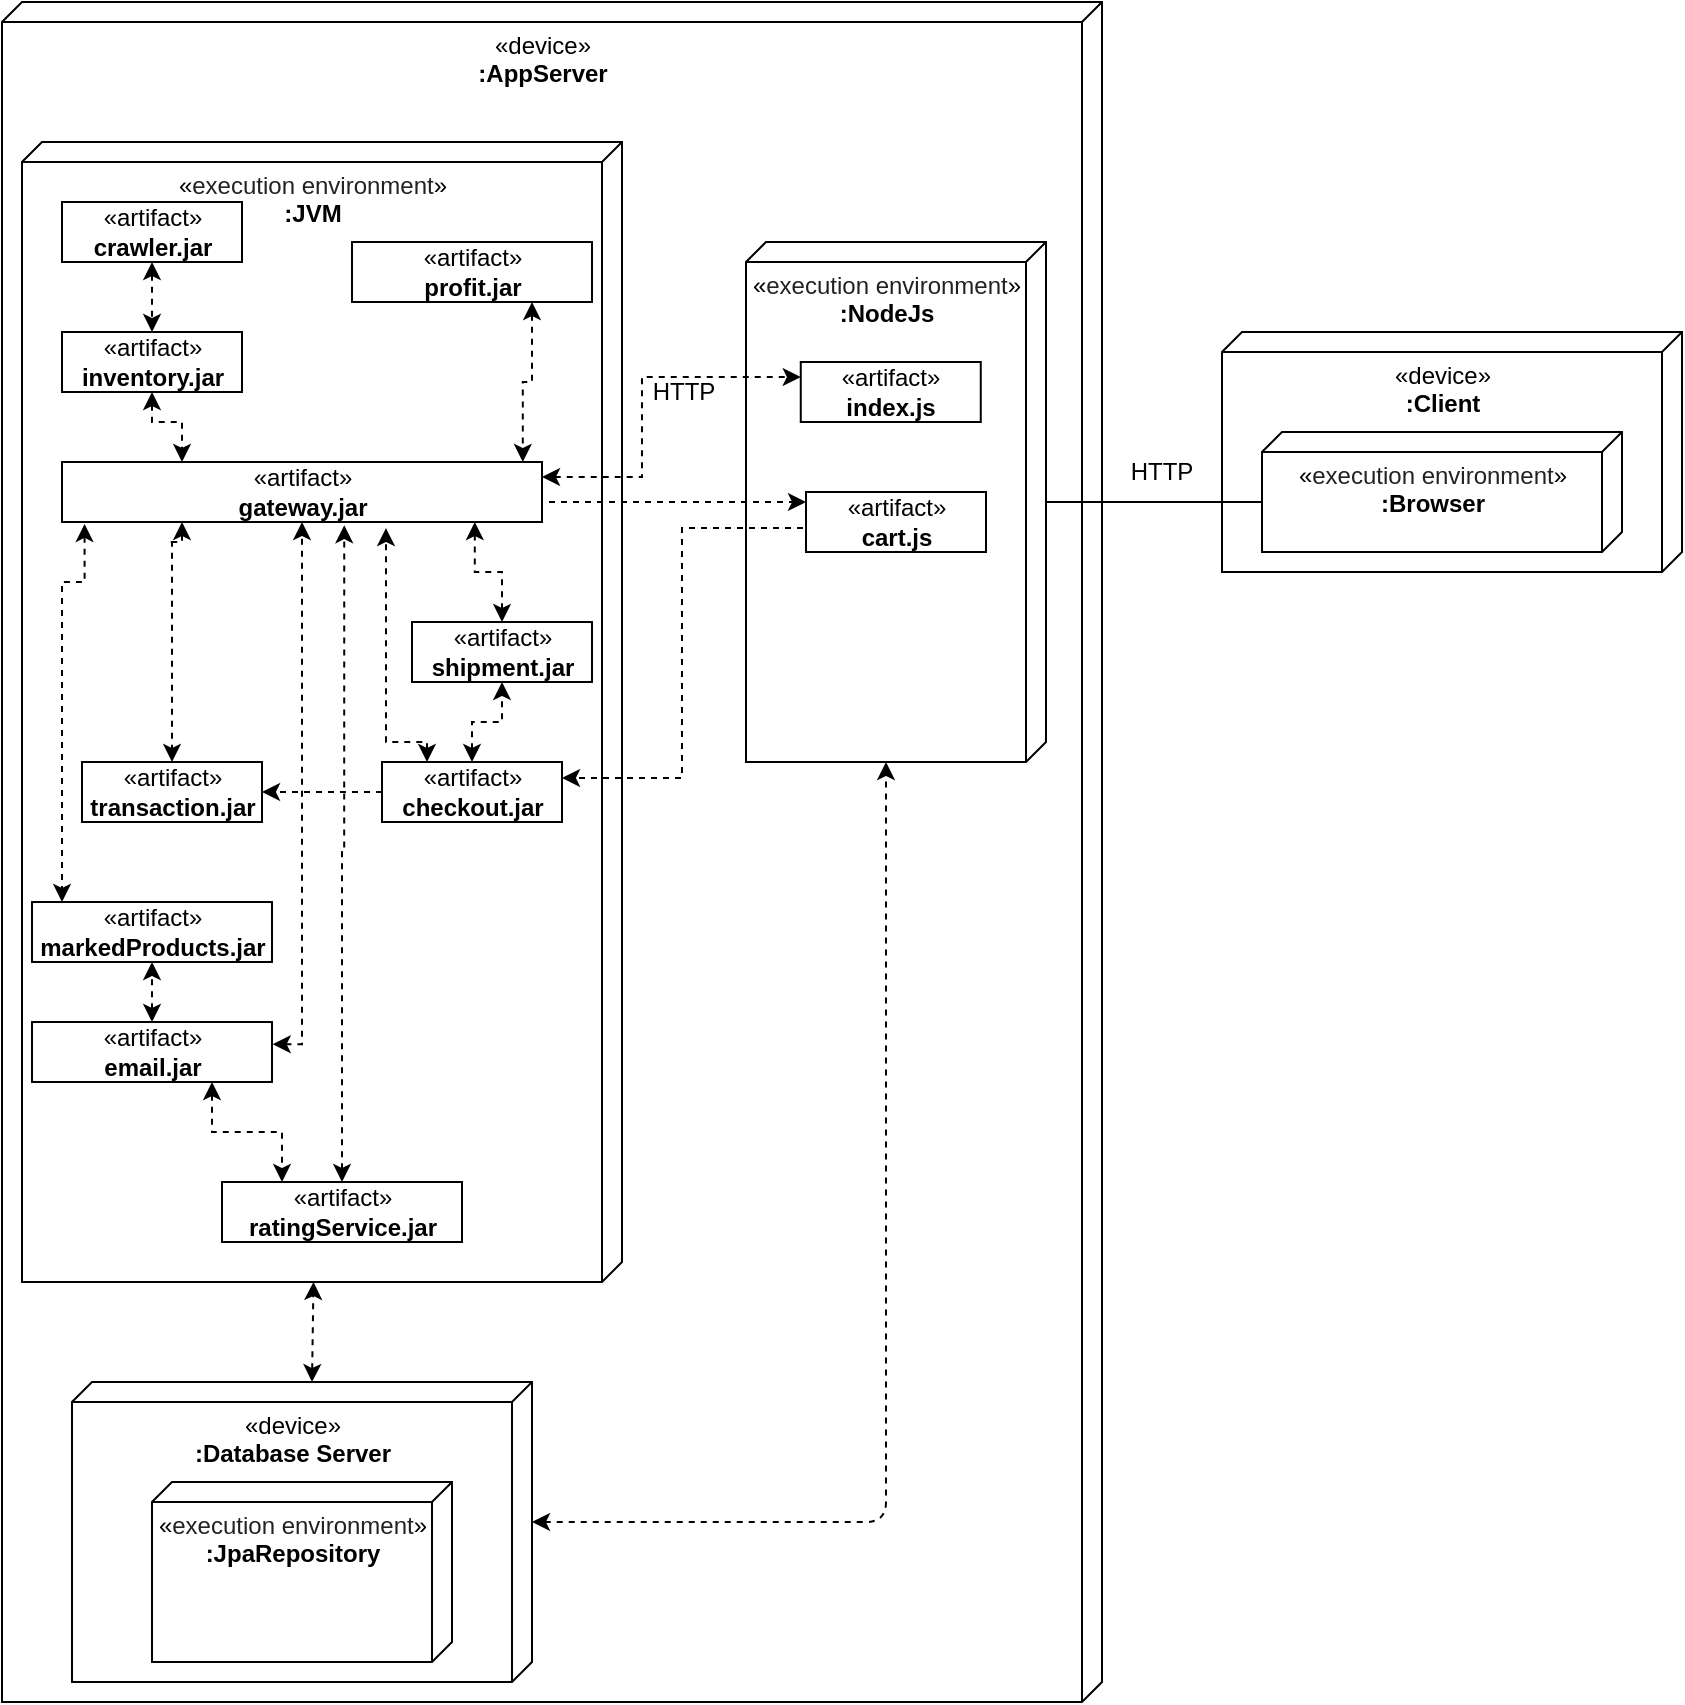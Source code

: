 <mxfile version="14.5.7" type="device"><diagram name="Page-1" id="c4acf3e9-155e-7222-9cf6-157b1a14988f"><mxGraphModel dx="395" dy="212" grid="1" gridSize="10" guides="1" tooltips="1" connect="1" arrows="1" fold="1" page="1" pageScale="1" pageWidth="850" pageHeight="1100" background="#ffffff" math="0" shadow="0"><root><mxCell id="0"/><mxCell id="1" parent="0"/><mxCell id="qsRJ_iCWnWkC-7ONaOTc-11" value="«device»&lt;br&gt;&lt;b&gt;:AppServer&lt;/b&gt;" style="verticalAlign=top;align=center;spacingTop=8;spacingLeft=2;spacingRight=12;shape=cube;size=10;direction=south;fontStyle=0;html=1;" parent="1" vertex="1"><mxGeometry y="230" width="550" height="850" as="geometry"/></mxCell><mxCell id="qsRJ_iCWnWkC-7ONaOTc-19" value="&lt;font style=&quot;font-size: 12px&quot;&gt;«&lt;span style=&quot;box-sizing: inherit ; line-height: inherit ; color: rgb(34 , 34 , 34) ; font-family: &amp;#34;source sans pro&amp;#34; , &amp;#34;arial&amp;#34; , sans-serif ; text-align: left ; background-color: rgb(255 , 255 , 255)&quot;&gt;execution environment&lt;/span&gt;»&lt;br&gt;&lt;/font&gt;&lt;b&gt;:JVM&lt;/b&gt;" style="verticalAlign=top;align=center;spacingTop=8;spacingLeft=2;spacingRight=12;shape=cube;size=10;direction=south;fontStyle=0;html=1;" parent="1" vertex="1"><mxGeometry x="10" y="300" width="300" height="570" as="geometry"/></mxCell><mxCell id="qsRJ_iCWnWkC-7ONaOTc-20" value="&lt;font style=&quot;font-size: 12px&quot;&gt;«&lt;span style=&quot;box-sizing: inherit ; line-height: inherit ; color: rgb(34 , 34 , 34) ; font-family: &amp;#34;source sans pro&amp;#34; , &amp;#34;arial&amp;#34; , sans-serif ; text-align: left ; background-color: rgb(255 , 255 , 255)&quot;&gt;execution environment&lt;/span&gt;»&lt;br&gt;&lt;/font&gt;&lt;b&gt;:NodeJs&lt;/b&gt;" style="verticalAlign=top;align=center;spacingTop=8;spacingLeft=2;spacingRight=12;shape=cube;size=10;direction=south;fontStyle=0;html=1;" parent="1" vertex="1"><mxGeometry x="372" y="350" width="150" height="260" as="geometry"/></mxCell><mxCell id="qsRJ_iCWnWkC-7ONaOTc-21" value="«device»&lt;br&gt;&lt;b&gt;:Client&lt;/b&gt;" style="verticalAlign=top;align=center;spacingTop=8;spacingLeft=2;spacingRight=12;shape=cube;size=10;direction=south;fontStyle=0;html=1;" parent="1" vertex="1"><mxGeometry x="610" y="395" width="230" height="120" as="geometry"/></mxCell><mxCell id="qsRJ_iCWnWkC-7ONaOTc-22" value="&lt;font style=&quot;font-size: 12px&quot;&gt;«&lt;span style=&quot;box-sizing: inherit ; line-height: inherit ; color: rgb(34 , 34 , 34) ; font-family: &amp;#34;source sans pro&amp;#34; , &amp;#34;arial&amp;#34; , sans-serif ; text-align: left ; background-color: rgb(255 , 255 , 255)&quot;&gt;execution environment&lt;/span&gt;»&lt;br&gt;&lt;/font&gt;&lt;b&gt;:Browser&lt;/b&gt;" style="verticalAlign=top;align=center;spacingTop=8;spacingLeft=2;spacingRight=12;shape=cube;size=10;direction=south;fontStyle=0;html=1;" parent="1" vertex="1"><mxGeometry x="630" y="445" width="180" height="60" as="geometry"/></mxCell><mxCell id="qsRJ_iCWnWkC-7ONaOTc-29" value="" style="endArrow=none;html=1;entryX=0;entryY=0;entryDx=35;entryDy=180;entryPerimeter=0;" parent="1" source="qsRJ_iCWnWkC-7ONaOTc-20" target="qsRJ_iCWnWkC-7ONaOTc-22" edge="1"><mxGeometry width="50" height="50" relative="1" as="geometry"><mxPoint x="530" y="320" as="sourcePoint"/><mxPoint x="580" y="270" as="targetPoint"/></mxGeometry></mxCell><mxCell id="qsRJ_iCWnWkC-7ONaOTc-30" value="HTTP" style="text;html=1;strokeColor=none;fillColor=none;align=center;verticalAlign=middle;whiteSpace=wrap;rounded=0;shadow=0;comic=0;sketch=0;" parent="1" vertex="1"><mxGeometry x="560" y="455" width="40" height="20" as="geometry"/></mxCell><mxCell id="qsRJ_iCWnWkC-7ONaOTc-18" value="«artifact»&lt;br&gt;&lt;b&gt;index.js&lt;/b&gt;" style="html=1;shadow=0;comic=0;sketch=0;strokeWidth=1;align=center;fillColor=none;" parent="1" vertex="1"><mxGeometry x="399.38" y="410" width="90" height="30" as="geometry"/></mxCell><mxCell id="qsRJ_iCWnWkC-7ONaOTc-37" value="HTTP" style="text;html=1;strokeColor=none;fillColor=none;align=center;verticalAlign=middle;whiteSpace=wrap;rounded=0;shadow=0;comic=0;sketch=0;" parent="1" vertex="1"><mxGeometry x="310" y="415" width="62" height="20" as="geometry"/></mxCell><mxCell id="cI3UCWepsjPoMu7icgjd-15" style="edgeStyle=orthogonalEdgeStyle;rounded=0;orthogonalLoop=1;jettySize=auto;html=1;exitX=0.5;exitY=1;exitDx=0;exitDy=0;entryX=0.25;entryY=0;entryDx=0;entryDy=0;dashed=1;startArrow=classic;startFill=1;endArrow=classic;endFill=1;strokeColor=#000000;" parent="1" source="qsRJ_iCWnWkC-7ONaOTc-39" target="qsRJ_iCWnWkC-7ONaOTc-61" edge="1"><mxGeometry relative="1" as="geometry"><Array as="points"><mxPoint x="75" y="440"/><mxPoint x="90" y="440"/></Array></mxGeometry></mxCell><mxCell id="qsRJ_iCWnWkC-7ONaOTc-39" value="«artifact»&lt;br&gt;&lt;b&gt;inventory.jar&lt;/b&gt;" style="html=1;shadow=0;comic=0;sketch=0;strokeWidth=1;align=center;fillColor=none;" parent="1" vertex="1"><mxGeometry x="30" y="395" width="90" height="30" as="geometry"/></mxCell><mxCell id="qsRJ_iCWnWkC-7ONaOTc-40" value="«artifact»&lt;br&gt;&lt;b&gt;transaction.jar&lt;/b&gt;" style="html=1;shadow=0;comic=0;sketch=0;strokeWidth=1;align=center;fillColor=none;" parent="1" vertex="1"><mxGeometry x="40" y="610" width="90" height="30" as="geometry"/></mxCell><mxCell id="cI3UCWepsjPoMu7icgjd-18" style="edgeStyle=orthogonalEdgeStyle;rounded=0;orthogonalLoop=1;jettySize=auto;html=1;exitX=0.5;exitY=0;exitDx=0;exitDy=0;entryX=0.86;entryY=1;entryDx=0;entryDy=0;entryPerimeter=0;dashed=1;startArrow=classic;startFill=1;endArrow=classic;endFill=1;strokeColor=#000000;" parent="1" source="qsRJ_iCWnWkC-7ONaOTc-41" target="qsRJ_iCWnWkC-7ONaOTc-61" edge="1"><mxGeometry relative="1" as="geometry"/></mxCell><mxCell id="qsRJ_iCWnWkC-7ONaOTc-41" value="«artifact»&lt;br&gt;&lt;b&gt;shipment.jar&lt;/b&gt;" style="html=1;shadow=0;comic=0;sketch=0;strokeWidth=1;align=center;fillColor=none;" parent="1" vertex="1"><mxGeometry x="205" y="540" width="90" height="30" as="geometry"/></mxCell><mxCell id="cI3UCWepsjPoMu7icgjd-11" style="edgeStyle=orthogonalEdgeStyle;rounded=0;orthogonalLoop=1;jettySize=auto;html=1;exitX=0.5;exitY=1;exitDx=0;exitDy=0;entryX=0.5;entryY=0;entryDx=0;entryDy=0;dashed=1;startArrow=classic;startFill=1;strokeColor=#000000;" parent="1" source="qsRJ_iCWnWkC-7ONaOTc-42" target="qsRJ_iCWnWkC-7ONaOTc-39" edge="1"><mxGeometry relative="1" as="geometry"/></mxCell><mxCell id="qsRJ_iCWnWkC-7ONaOTc-42" value="«artifact»&lt;br&gt;&lt;b&gt;crawler.jar&lt;/b&gt;" style="html=1;shadow=0;comic=0;sketch=0;strokeWidth=1;align=center;fillColor=none;" parent="1" vertex="1"><mxGeometry x="30" y="330" width="90" height="30" as="geometry"/></mxCell><mxCell id="cI3UCWepsjPoMu7icgjd-16" style="edgeStyle=orthogonalEdgeStyle;rounded=0;orthogonalLoop=1;jettySize=auto;html=1;exitX=0.75;exitY=1;exitDx=0;exitDy=0;entryX=0.96;entryY=0;entryDx=0;entryDy=0;entryPerimeter=0;dashed=1;startArrow=classic;startFill=1;endArrow=classic;endFill=1;strokeColor=#000000;" parent="1" source="qsRJ_iCWnWkC-7ONaOTc-43" target="qsRJ_iCWnWkC-7ONaOTc-61" edge="1"><mxGeometry relative="1" as="geometry"/></mxCell><mxCell id="qsRJ_iCWnWkC-7ONaOTc-43" value="«artifact»&lt;br&gt;&lt;b&gt;profit.jar&lt;/b&gt;" style="html=1;shadow=0;comic=0;sketch=0;strokeWidth=1;align=center;fillColor=none;" parent="1" vertex="1"><mxGeometry x="175" y="350" width="120" height="30" as="geometry"/></mxCell><mxCell id="qsRJ_iCWnWkC-7ONaOTc-46" value="«artifact»&lt;br&gt;&lt;b&gt;markedProducts.jar&lt;/b&gt;" style="html=1;shadow=0;comic=0;sketch=0;strokeWidth=1;align=center;fillColor=none;" parent="1" vertex="1"><mxGeometry x="15" y="680" width="120" height="30" as="geometry"/></mxCell><mxCell id="cI3UCWepsjPoMu7icgjd-23" style="edgeStyle=orthogonalEdgeStyle;rounded=0;orthogonalLoop=1;jettySize=auto;html=1;exitX=0.5;exitY=0;exitDx=0;exitDy=0;entryX=0.588;entryY=1.054;entryDx=0;entryDy=0;entryPerimeter=0;dashed=1;startArrow=classic;startFill=1;endArrow=classic;endFill=1;strokeColor=#000000;" parent="1" source="qsRJ_iCWnWkC-7ONaOTc-47" target="qsRJ_iCWnWkC-7ONaOTc-61" edge="1"><mxGeometry relative="1" as="geometry"/></mxCell><mxCell id="qsRJ_iCWnWkC-7ONaOTc-47" value="«artifact»&lt;br&gt;&lt;b&gt;ratingService.jar&lt;/b&gt;" style="html=1;shadow=0;comic=0;sketch=0;strokeWidth=1;align=center;fillColor=none;" parent="1" vertex="1"><mxGeometry x="110" y="820" width="120" height="30" as="geometry"/></mxCell><mxCell id="cI3UCWepsjPoMu7icgjd-21" style="edgeStyle=orthogonalEdgeStyle;rounded=0;orthogonalLoop=1;jettySize=auto;html=1;exitX=0.5;exitY=0;exitDx=0;exitDy=0;entryX=0.5;entryY=1;entryDx=0;entryDy=0;dashed=1;startArrow=classic;startFill=1;endArrow=classic;endFill=1;strokeColor=#000000;" parent="1" source="qsRJ_iCWnWkC-7ONaOTc-53" target="qsRJ_iCWnWkC-7ONaOTc-41" edge="1"><mxGeometry relative="1" as="geometry"/></mxCell><mxCell id="cI3UCWepsjPoMu7icgjd-26" style="edgeStyle=orthogonalEdgeStyle;rounded=0;orthogonalLoop=1;jettySize=auto;html=1;exitX=0.25;exitY=0;exitDx=0;exitDy=0;entryX=0.675;entryY=1.102;entryDx=0;entryDy=0;dashed=1;startArrow=classic;startFill=1;endArrow=classic;endFill=1;strokeColor=#000000;entryPerimeter=0;" parent="1" source="qsRJ_iCWnWkC-7ONaOTc-53" target="qsRJ_iCWnWkC-7ONaOTc-61" edge="1"><mxGeometry relative="1" as="geometry"><Array as="points"><mxPoint x="213" y="600"/><mxPoint x="192" y="600"/></Array></mxGeometry></mxCell><mxCell id="qsRJ_iCWnWkC-7ONaOTc-53" value="«artifact»&lt;br&gt;&lt;b&gt;checkout.jar&lt;/b&gt;" style="html=1;shadow=0;comic=0;sketch=0;strokeWidth=1;align=center;fillColor=none;" parent="1" vertex="1"><mxGeometry x="190" y="610" width="90" height="30" as="geometry"/></mxCell><mxCell id="qsRJ_iCWnWkC-7ONaOTc-57" value="" style="html=1;verticalAlign=bottom;labelBackgroundColor=none;endArrow=classic;endFill=1;dashed=1;entryX=1;entryY=0.5;entryDx=0;entryDy=0;exitX=0;exitY=0.5;exitDx=0;exitDy=0;" parent="1" source="qsRJ_iCWnWkC-7ONaOTc-53" target="qsRJ_iCWnWkC-7ONaOTc-40" edge="1"><mxGeometry width="160" relative="1" as="geometry"><mxPoint x="190" y="530" as="sourcePoint"/><mxPoint x="150" y="530" as="targetPoint"/></mxGeometry></mxCell><mxCell id="cI3UCWepsjPoMu7icgjd-19" style="edgeStyle=orthogonalEdgeStyle;rounded=0;orthogonalLoop=1;jettySize=auto;html=1;exitX=0.75;exitY=1;exitDx=0;exitDy=0;entryX=0.25;entryY=0;entryDx=0;entryDy=0;dashed=1;startArrow=classic;startFill=1;endArrow=classic;endFill=1;strokeColor=#000000;" parent="1" source="qsRJ_iCWnWkC-7ONaOTc-60" target="qsRJ_iCWnWkC-7ONaOTc-47" edge="1"><mxGeometry relative="1" as="geometry"/></mxCell><mxCell id="cI3UCWepsjPoMu7icgjd-22" style="edgeStyle=orthogonalEdgeStyle;rounded=0;orthogonalLoop=1;jettySize=auto;html=1;exitX=1.003;exitY=0.371;exitDx=0;exitDy=0;dashed=1;startArrow=classic;startFill=1;endArrow=classic;endFill=1;strokeColor=#000000;exitPerimeter=0;" parent="1" source="qsRJ_iCWnWkC-7ONaOTc-60" target="qsRJ_iCWnWkC-7ONaOTc-61" edge="1"><mxGeometry relative="1" as="geometry"><Array as="points"><mxPoint x="150" y="751"/></Array></mxGeometry></mxCell><mxCell id="cI3UCWepsjPoMu7icgjd-27" style="edgeStyle=orthogonalEdgeStyle;rounded=0;orthogonalLoop=1;jettySize=auto;html=1;exitX=0.5;exitY=0;exitDx=0;exitDy=0;entryX=0.5;entryY=1;entryDx=0;entryDy=0;dashed=1;startArrow=classic;startFill=1;endArrow=classic;endFill=1;strokeColor=#000000;" parent="1" source="qsRJ_iCWnWkC-7ONaOTc-60" target="qsRJ_iCWnWkC-7ONaOTc-46" edge="1"><mxGeometry relative="1" as="geometry"/></mxCell><mxCell id="qsRJ_iCWnWkC-7ONaOTc-60" value="«artifact»&lt;br&gt;&lt;b&gt;email.jar&lt;/b&gt;" style="html=1;shadow=0;comic=0;sketch=0;strokeWidth=1;align=center;fillColor=none;" parent="1" vertex="1"><mxGeometry x="15" y="740" width="120" height="30" as="geometry"/></mxCell><mxCell id="cI3UCWepsjPoMu7icgjd-8" style="edgeStyle=orthogonalEdgeStyle;rounded=0;orthogonalLoop=1;jettySize=auto;html=1;exitX=1;exitY=0.25;exitDx=0;exitDy=0;dashed=1;strokeColor=#000000;startArrow=classic;startFill=1;entryX=0;entryY=0.25;entryDx=0;entryDy=0;" parent="1" source="qsRJ_iCWnWkC-7ONaOTc-61" target="qsRJ_iCWnWkC-7ONaOTc-18" edge="1"><mxGeometry relative="1" as="geometry"><mxPoint x="370" y="418" as="targetPoint"/><Array as="points"><mxPoint x="320" y="468"/><mxPoint x="320" y="418"/></Array></mxGeometry></mxCell><mxCell id="cI3UCWepsjPoMu7icgjd-13" style="edgeStyle=orthogonalEdgeStyle;rounded=0;orthogonalLoop=1;jettySize=auto;html=1;exitX=1;exitY=0.75;exitDx=0;exitDy=0;dashed=1;startArrow=none;startFill=0;endArrow=classic;endFill=1;strokeColor=#000000;" parent="1" source="qsRJ_iCWnWkC-7ONaOTc-61" target="cI3UCWepsjPoMu7icgjd-2" edge="1"><mxGeometry relative="1" as="geometry"><Array as="points"><mxPoint x="270" y="480"/></Array></mxGeometry></mxCell><mxCell id="cI3UCWepsjPoMu7icgjd-14" style="edgeStyle=orthogonalEdgeStyle;rounded=0;orthogonalLoop=1;jettySize=auto;html=1;dashed=1;startArrow=classic;startFill=1;endArrow=classic;endFill=1;strokeColor=#000000;exitX=0.047;exitY=1.033;exitDx=0;exitDy=0;exitPerimeter=0;" parent="1" source="qsRJ_iCWnWkC-7ONaOTc-61" edge="1"><mxGeometry relative="1" as="geometry"><mxPoint x="208" y="459" as="sourcePoint"/><mxPoint x="30" y="680" as="targetPoint"/><Array as="points"><mxPoint x="41" y="520"/><mxPoint x="30" y="520"/><mxPoint x="30" y="680"/></Array></mxGeometry></mxCell><mxCell id="cI3UCWepsjPoMu7icgjd-17" style="edgeStyle=orthogonalEdgeStyle;rounded=0;orthogonalLoop=1;jettySize=auto;html=1;exitX=0.25;exitY=1;exitDx=0;exitDy=0;entryX=0.5;entryY=0;entryDx=0;entryDy=0;dashed=1;startArrow=classic;startFill=1;endArrow=classic;endFill=1;strokeColor=#000000;" parent="1" source="qsRJ_iCWnWkC-7ONaOTc-61" target="qsRJ_iCWnWkC-7ONaOTc-40" edge="1"><mxGeometry relative="1" as="geometry"><Array as="points"><mxPoint x="83" y="500"/><mxPoint x="82" y="500"/></Array></mxGeometry></mxCell><mxCell id="qsRJ_iCWnWkC-7ONaOTc-61" value="«artifact»&lt;br&gt;&lt;b&gt;gateway.jar&lt;/b&gt;" style="html=1;shadow=0;comic=0;sketch=0;strokeWidth=1;align=center;fillColor=none;" parent="1" vertex="1"><mxGeometry x="30" y="460" width="240" height="30" as="geometry"/></mxCell><mxCell id="cI3UCWepsjPoMu7icgjd-7" style="edgeStyle=orthogonalEdgeStyle;rounded=0;orthogonalLoop=1;jettySize=auto;html=1;exitX=0;exitY=0.75;exitDx=0;exitDy=0;entryX=1;entryY=0.25;entryDx=0;entryDy=0;dashed=1;startArrow=none;startFill=0;" parent="1" source="cI3UCWepsjPoMu7icgjd-2" target="qsRJ_iCWnWkC-7ONaOTc-53" edge="1"><mxGeometry relative="1" as="geometry"><Array as="points"><mxPoint x="402" y="493"/><mxPoint x="340" y="493"/><mxPoint x="340" y="618"/><mxPoint x="280" y="618"/></Array></mxGeometry></mxCell><mxCell id="cI3UCWepsjPoMu7icgjd-2" value="«artifact»&lt;br&gt;&lt;b&gt;cart.js&lt;br&gt;&lt;/b&gt;" style="html=1;shadow=0;comic=0;sketch=0;strokeWidth=1;align=center;fillColor=none;" parent="1" vertex="1"><mxGeometry x="402" y="475" width="90" height="30" as="geometry"/></mxCell><mxCell id="cI3UCWepsjPoMu7icgjd-25" value="" style="endArrow=classic;startArrow=classic;html=1;dashed=1;strokeColor=#000000;exitX=0;exitY=0;exitDx=0;exitDy=110;exitPerimeter=0;" parent="1" source="qsRJ_iCWnWkC-7ONaOTc-58" target="qsRJ_iCWnWkC-7ONaOTc-19" edge="1"><mxGeometry width="50" height="50" relative="1" as="geometry"><mxPoint x="240" y="910" as="sourcePoint"/><mxPoint x="290" y="860" as="targetPoint"/></mxGeometry></mxCell><mxCell id="qsRJ_iCWnWkC-7ONaOTc-58" value="«device»&lt;br&gt;&lt;b&gt;:Database Server&lt;/b&gt;" style="verticalAlign=top;align=center;spacingTop=8;spacingLeft=2;spacingRight=12;shape=cube;size=10;direction=south;fontStyle=0;html=1;" parent="1" vertex="1"><mxGeometry x="35" y="920" width="230" height="150" as="geometry"/></mxCell><mxCell id="qsRJ_iCWnWkC-7ONaOTc-31" value="&lt;font style=&quot;font-size: 12px&quot;&gt;«&lt;span style=&quot;box-sizing: inherit ; line-height: inherit ; color: rgb(34 , 34 , 34) ; font-family: &amp;#34;source sans pro&amp;#34; , &amp;#34;arial&amp;#34; , sans-serif ; text-align: left ; background-color: rgb(255 , 255 , 255)&quot;&gt;execution environment&lt;/span&gt;»&lt;br&gt;&lt;/font&gt;&lt;b&gt;:JpaRepository&lt;/b&gt;" style="verticalAlign=top;align=center;spacingTop=8;spacingLeft=2;spacingRight=12;shape=cube;size=10;direction=south;fontStyle=0;html=1;" parent="1" vertex="1"><mxGeometry x="75" y="970" width="150" height="90" as="geometry"/></mxCell><mxCell id="N9RkfGPthspsM1Mfz9Uo-1" value="" style="endArrow=classic;startArrow=classic;html=1;dashed=1;strokeColor=#000000;exitX=0;exitY=0;exitDx=70;exitDy=0;exitPerimeter=0;entryX=0;entryY=0;entryDx=260;entryDy=80;entryPerimeter=0;" edge="1" parent="1" source="qsRJ_iCWnWkC-7ONaOTc-58" target="qsRJ_iCWnWkC-7ONaOTc-20"><mxGeometry width="50" height="50" relative="1" as="geometry"><mxPoint x="165" y="930" as="sourcePoint"/><mxPoint x="165.746" y="880" as="targetPoint"/><Array as="points"><mxPoint x="442" y="990"/></Array></mxGeometry></mxCell></root></mxGraphModel></diagram></mxfile>